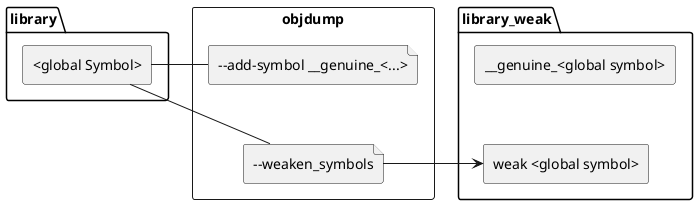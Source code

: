 @startuml
package library as l {
	rectangle "<global Symbol>" as gs
	'rectangle "<static symbol>" as ss
}

package library_weak as lw {
	rectangle "weak <global symbol>" as wgs
	rectangle "__genuine_<global symbol>" as ggs
	'rectangle "_<object name><--static-- symbol>" as gss
}

rectangle objdump {
	file weaken [
	--weaken_symbols
	]
	file genuine [
	--add-symbol __genuine_<...>
	]
	'file globalize [
	'--globalize-symbols
	'--redefine-syms
	']
}

'gs -[hidden]--> ss

genuine -[hidden]-> weaken
'weaken -[hidden]-> globalize

ggs -[hidden]-> wgs
'wgs -[hidden]-> gss

gs - genuine
'genuine -> ggs

gs - weaken
weaken -> wgs

'ss - globalize
'globalize -> gss
@enduml
